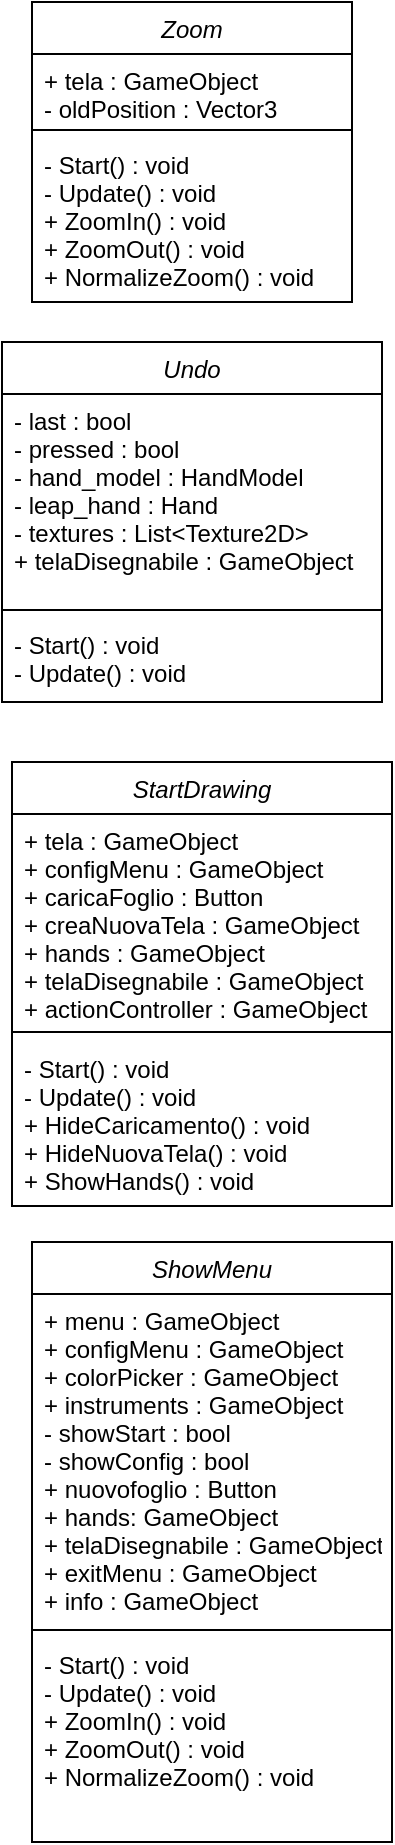 <mxfile version="14.6.10" type="github">
  <diagram id="C5RBs43oDa-KdzZeNtuy" name="Page-1">
    <mxGraphModel dx="468" dy="547" grid="1" gridSize="10" guides="1" tooltips="1" connect="1" arrows="1" fold="1" page="1" pageScale="1" pageWidth="827" pageHeight="1169" math="0" shadow="0">
      <root>
        <mxCell id="WIyWlLk6GJQsqaUBKTNV-0" />
        <mxCell id="WIyWlLk6GJQsqaUBKTNV-1" parent="WIyWlLk6GJQsqaUBKTNV-0" />
        <mxCell id="zkfFHV4jXpPFQw0GAbJ--0" value="Zoom" style="swimlane;fontStyle=2;align=center;verticalAlign=top;childLayout=stackLayout;horizontal=1;startSize=26;horizontalStack=0;resizeParent=1;resizeLast=0;collapsible=1;marginBottom=0;rounded=0;shadow=0;strokeWidth=1;" parent="WIyWlLk6GJQsqaUBKTNV-1" vertex="1">
          <mxGeometry x="55" y="40" width="160" height="150" as="geometry">
            <mxRectangle x="230" y="140" width="160" height="26" as="alternateBounds" />
          </mxGeometry>
        </mxCell>
        <mxCell id="zkfFHV4jXpPFQw0GAbJ--1" value="+ tela : GameObject&#xa;- oldPosition : Vector3 " style="text;align=left;verticalAlign=top;spacingLeft=4;spacingRight=4;overflow=hidden;rotatable=0;points=[[0,0.5],[1,0.5]];portConstraint=eastwest;" parent="zkfFHV4jXpPFQw0GAbJ--0" vertex="1">
          <mxGeometry y="26" width="160" height="34" as="geometry" />
        </mxCell>
        <mxCell id="zkfFHV4jXpPFQw0GAbJ--4" value="" style="line;html=1;strokeWidth=1;align=left;verticalAlign=middle;spacingTop=-1;spacingLeft=3;spacingRight=3;rotatable=0;labelPosition=right;points=[];portConstraint=eastwest;" parent="zkfFHV4jXpPFQw0GAbJ--0" vertex="1">
          <mxGeometry y="60" width="160" height="8" as="geometry" />
        </mxCell>
        <mxCell id="zkfFHV4jXpPFQw0GAbJ--5" value="- Start() : void&#xa;- Update() : void&#xa;+ ZoomIn() : void&#xa;+ ZoomOut() : void&#xa;+ NormalizeZoom() : void" style="text;align=left;verticalAlign=top;spacingLeft=4;spacingRight=4;overflow=hidden;rotatable=0;points=[[0,0.5],[1,0.5]];portConstraint=eastwest;" parent="zkfFHV4jXpPFQw0GAbJ--0" vertex="1">
          <mxGeometry y="68" width="160" height="82" as="geometry" />
        </mxCell>
        <mxCell id="7XHn4DZ-H4VYJd7vNkH7-1" value="Undo" style="swimlane;fontStyle=2;align=center;verticalAlign=top;childLayout=stackLayout;horizontal=1;startSize=26;horizontalStack=0;resizeParent=1;resizeLast=0;collapsible=1;marginBottom=0;rounded=0;shadow=0;strokeWidth=1;" vertex="1" parent="WIyWlLk6GJQsqaUBKTNV-1">
          <mxGeometry x="40" y="210" width="190" height="180" as="geometry">
            <mxRectangle x="230" y="140" width="160" height="26" as="alternateBounds" />
          </mxGeometry>
        </mxCell>
        <mxCell id="7XHn4DZ-H4VYJd7vNkH7-2" value="- last : bool&#xa;- pressed : bool&#xa;- hand_model : HandModel&#xa;- leap_hand : Hand&#xa;- textures : List&lt;Texture2D&gt;&#xa;+ telaDisegnabile : GameObject" style="text;align=left;verticalAlign=top;spacingLeft=4;spacingRight=4;overflow=hidden;rotatable=0;points=[[0,0.5],[1,0.5]];portConstraint=eastwest;" vertex="1" parent="7XHn4DZ-H4VYJd7vNkH7-1">
          <mxGeometry y="26" width="190" height="104" as="geometry" />
        </mxCell>
        <mxCell id="7XHn4DZ-H4VYJd7vNkH7-3" value="" style="line;html=1;strokeWidth=1;align=left;verticalAlign=middle;spacingTop=-1;spacingLeft=3;spacingRight=3;rotatable=0;labelPosition=right;points=[];portConstraint=eastwest;" vertex="1" parent="7XHn4DZ-H4VYJd7vNkH7-1">
          <mxGeometry y="130" width="190" height="8" as="geometry" />
        </mxCell>
        <mxCell id="7XHn4DZ-H4VYJd7vNkH7-4" value="- Start() : void&#xa;- Update() : void" style="text;align=left;verticalAlign=top;spacingLeft=4;spacingRight=4;overflow=hidden;rotatable=0;points=[[0,0.5],[1,0.5]];portConstraint=eastwest;" vertex="1" parent="7XHn4DZ-H4VYJd7vNkH7-1">
          <mxGeometry y="138" width="190" height="42" as="geometry" />
        </mxCell>
        <mxCell id="7XHn4DZ-H4VYJd7vNkH7-9" value="StartDrawing" style="swimlane;fontStyle=2;align=center;verticalAlign=top;childLayout=stackLayout;horizontal=1;startSize=26;horizontalStack=0;resizeParent=1;resizeLast=0;collapsible=1;marginBottom=0;rounded=0;shadow=0;strokeWidth=1;" vertex="1" parent="WIyWlLk6GJQsqaUBKTNV-1">
          <mxGeometry x="45" y="420" width="190" height="222" as="geometry">
            <mxRectangle x="230" y="140" width="160" height="26" as="alternateBounds" />
          </mxGeometry>
        </mxCell>
        <mxCell id="7XHn4DZ-H4VYJd7vNkH7-10" value="+ tela : GameObject&#xa;+ configMenu : GameObject&#xa;+ caricaFoglio : Button&#xa;+ creaNuovaTela : GameObject&#xa;+ hands : GameObject&#xa;+ telaDisegnabile : GameObject&#xa;+ actionController : GameObject&#xa;" style="text;align=left;verticalAlign=top;spacingLeft=4;spacingRight=4;overflow=hidden;rotatable=0;points=[[0,0.5],[1,0.5]];portConstraint=eastwest;" vertex="1" parent="7XHn4DZ-H4VYJd7vNkH7-9">
          <mxGeometry y="26" width="190" height="104" as="geometry" />
        </mxCell>
        <mxCell id="7XHn4DZ-H4VYJd7vNkH7-11" value="" style="line;html=1;strokeWidth=1;align=left;verticalAlign=middle;spacingTop=-1;spacingLeft=3;spacingRight=3;rotatable=0;labelPosition=right;points=[];portConstraint=eastwest;" vertex="1" parent="7XHn4DZ-H4VYJd7vNkH7-9">
          <mxGeometry y="130" width="190" height="10" as="geometry" />
        </mxCell>
        <mxCell id="7XHn4DZ-H4VYJd7vNkH7-12" value="- Start() : void&#xa;- Update() : void&#xa;+ HideCaricamento() : void&#xa;+ HideNuovaTela() : void&#xa;+ ShowHands() : void" style="text;align=left;verticalAlign=top;spacingLeft=4;spacingRight=4;overflow=hidden;rotatable=0;points=[[0,0.5],[1,0.5]];portConstraint=eastwest;" vertex="1" parent="7XHn4DZ-H4VYJd7vNkH7-9">
          <mxGeometry y="140" width="190" height="82" as="geometry" />
        </mxCell>
        <mxCell id="7XHn4DZ-H4VYJd7vNkH7-13" value="ShowMenu" style="swimlane;fontStyle=2;align=center;verticalAlign=top;childLayout=stackLayout;horizontal=1;startSize=26;horizontalStack=0;resizeParent=1;resizeLast=0;collapsible=1;marginBottom=0;rounded=0;shadow=0;strokeWidth=1;" vertex="1" parent="WIyWlLk6GJQsqaUBKTNV-1">
          <mxGeometry x="55" y="660" width="180" height="300" as="geometry">
            <mxRectangle x="230" y="140" width="160" height="26" as="alternateBounds" />
          </mxGeometry>
        </mxCell>
        <mxCell id="7XHn4DZ-H4VYJd7vNkH7-14" value="+ menu : GameObject&#xa;+ configMenu : GameObject&#xa;+ colorPicker : GameObject&#xa;+ instruments : GameObject&#xa;- showStart : bool&#xa;- showConfig : bool&#xa;+ nuovofoglio : Button&#xa;+ hands: GameObject&#xa;+ telaDisegnabile : GameObject&#xa;+ exitMenu : GameObject&#xa;+ info : GameObject" style="text;align=left;verticalAlign=top;spacingLeft=4;spacingRight=4;overflow=hidden;rotatable=0;points=[[0,0.5],[1,0.5]];portConstraint=eastwest;" vertex="1" parent="7XHn4DZ-H4VYJd7vNkH7-13">
          <mxGeometry y="26" width="180" height="164" as="geometry" />
        </mxCell>
        <mxCell id="7XHn4DZ-H4VYJd7vNkH7-15" value="" style="line;html=1;strokeWidth=1;align=left;verticalAlign=middle;spacingTop=-1;spacingLeft=3;spacingRight=3;rotatable=0;labelPosition=right;points=[];portConstraint=eastwest;" vertex="1" parent="7XHn4DZ-H4VYJd7vNkH7-13">
          <mxGeometry y="190" width="180" height="8" as="geometry" />
        </mxCell>
        <mxCell id="7XHn4DZ-H4VYJd7vNkH7-16" value="- Start() : void&#xa;- Update() : void&#xa;+ ZoomIn() : void&#xa;+ ZoomOut() : void&#xa;+ NormalizeZoom() : void" style="text;align=left;verticalAlign=top;spacingLeft=4;spacingRight=4;overflow=hidden;rotatable=0;points=[[0,0.5],[1,0.5]];portConstraint=eastwest;" vertex="1" parent="7XHn4DZ-H4VYJd7vNkH7-13">
          <mxGeometry y="198" width="180" height="82" as="geometry" />
        </mxCell>
      </root>
    </mxGraphModel>
  </diagram>
</mxfile>
